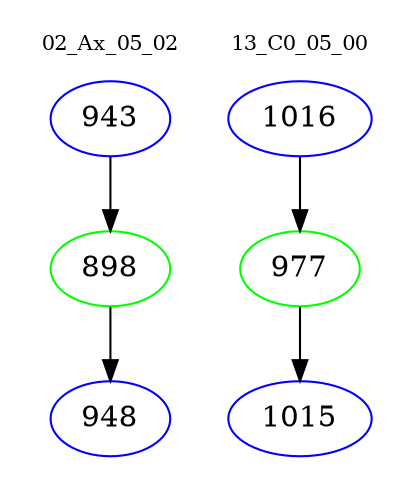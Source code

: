 digraph{
subgraph cluster_0 {
color = white
label = "02_Ax_05_02";
fontsize=10;
T0_943 [label="943", color="blue"]
T0_943 -> T0_898 [color="black"]
T0_898 [label="898", color="green"]
T0_898 -> T0_948 [color="black"]
T0_948 [label="948", color="blue"]
}
subgraph cluster_1 {
color = white
label = "13_C0_05_00";
fontsize=10;
T1_1016 [label="1016", color="blue"]
T1_1016 -> T1_977 [color="black"]
T1_977 [label="977", color="green"]
T1_977 -> T1_1015 [color="black"]
T1_1015 [label="1015", color="blue"]
}
}
